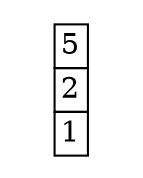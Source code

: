 digraph {
 graph [pad="0.1", nodesep="0.15", ranksep="1"];
 node [shape=none]
 rankdir=LR;
 Mat1 [label=<
 <table border="0" cellborder="1" cellspacing="0">
<tr><td>5</td></tr>
<tr><td>2</td></tr>
<tr><td>1</td></tr>
</table>>];
}
